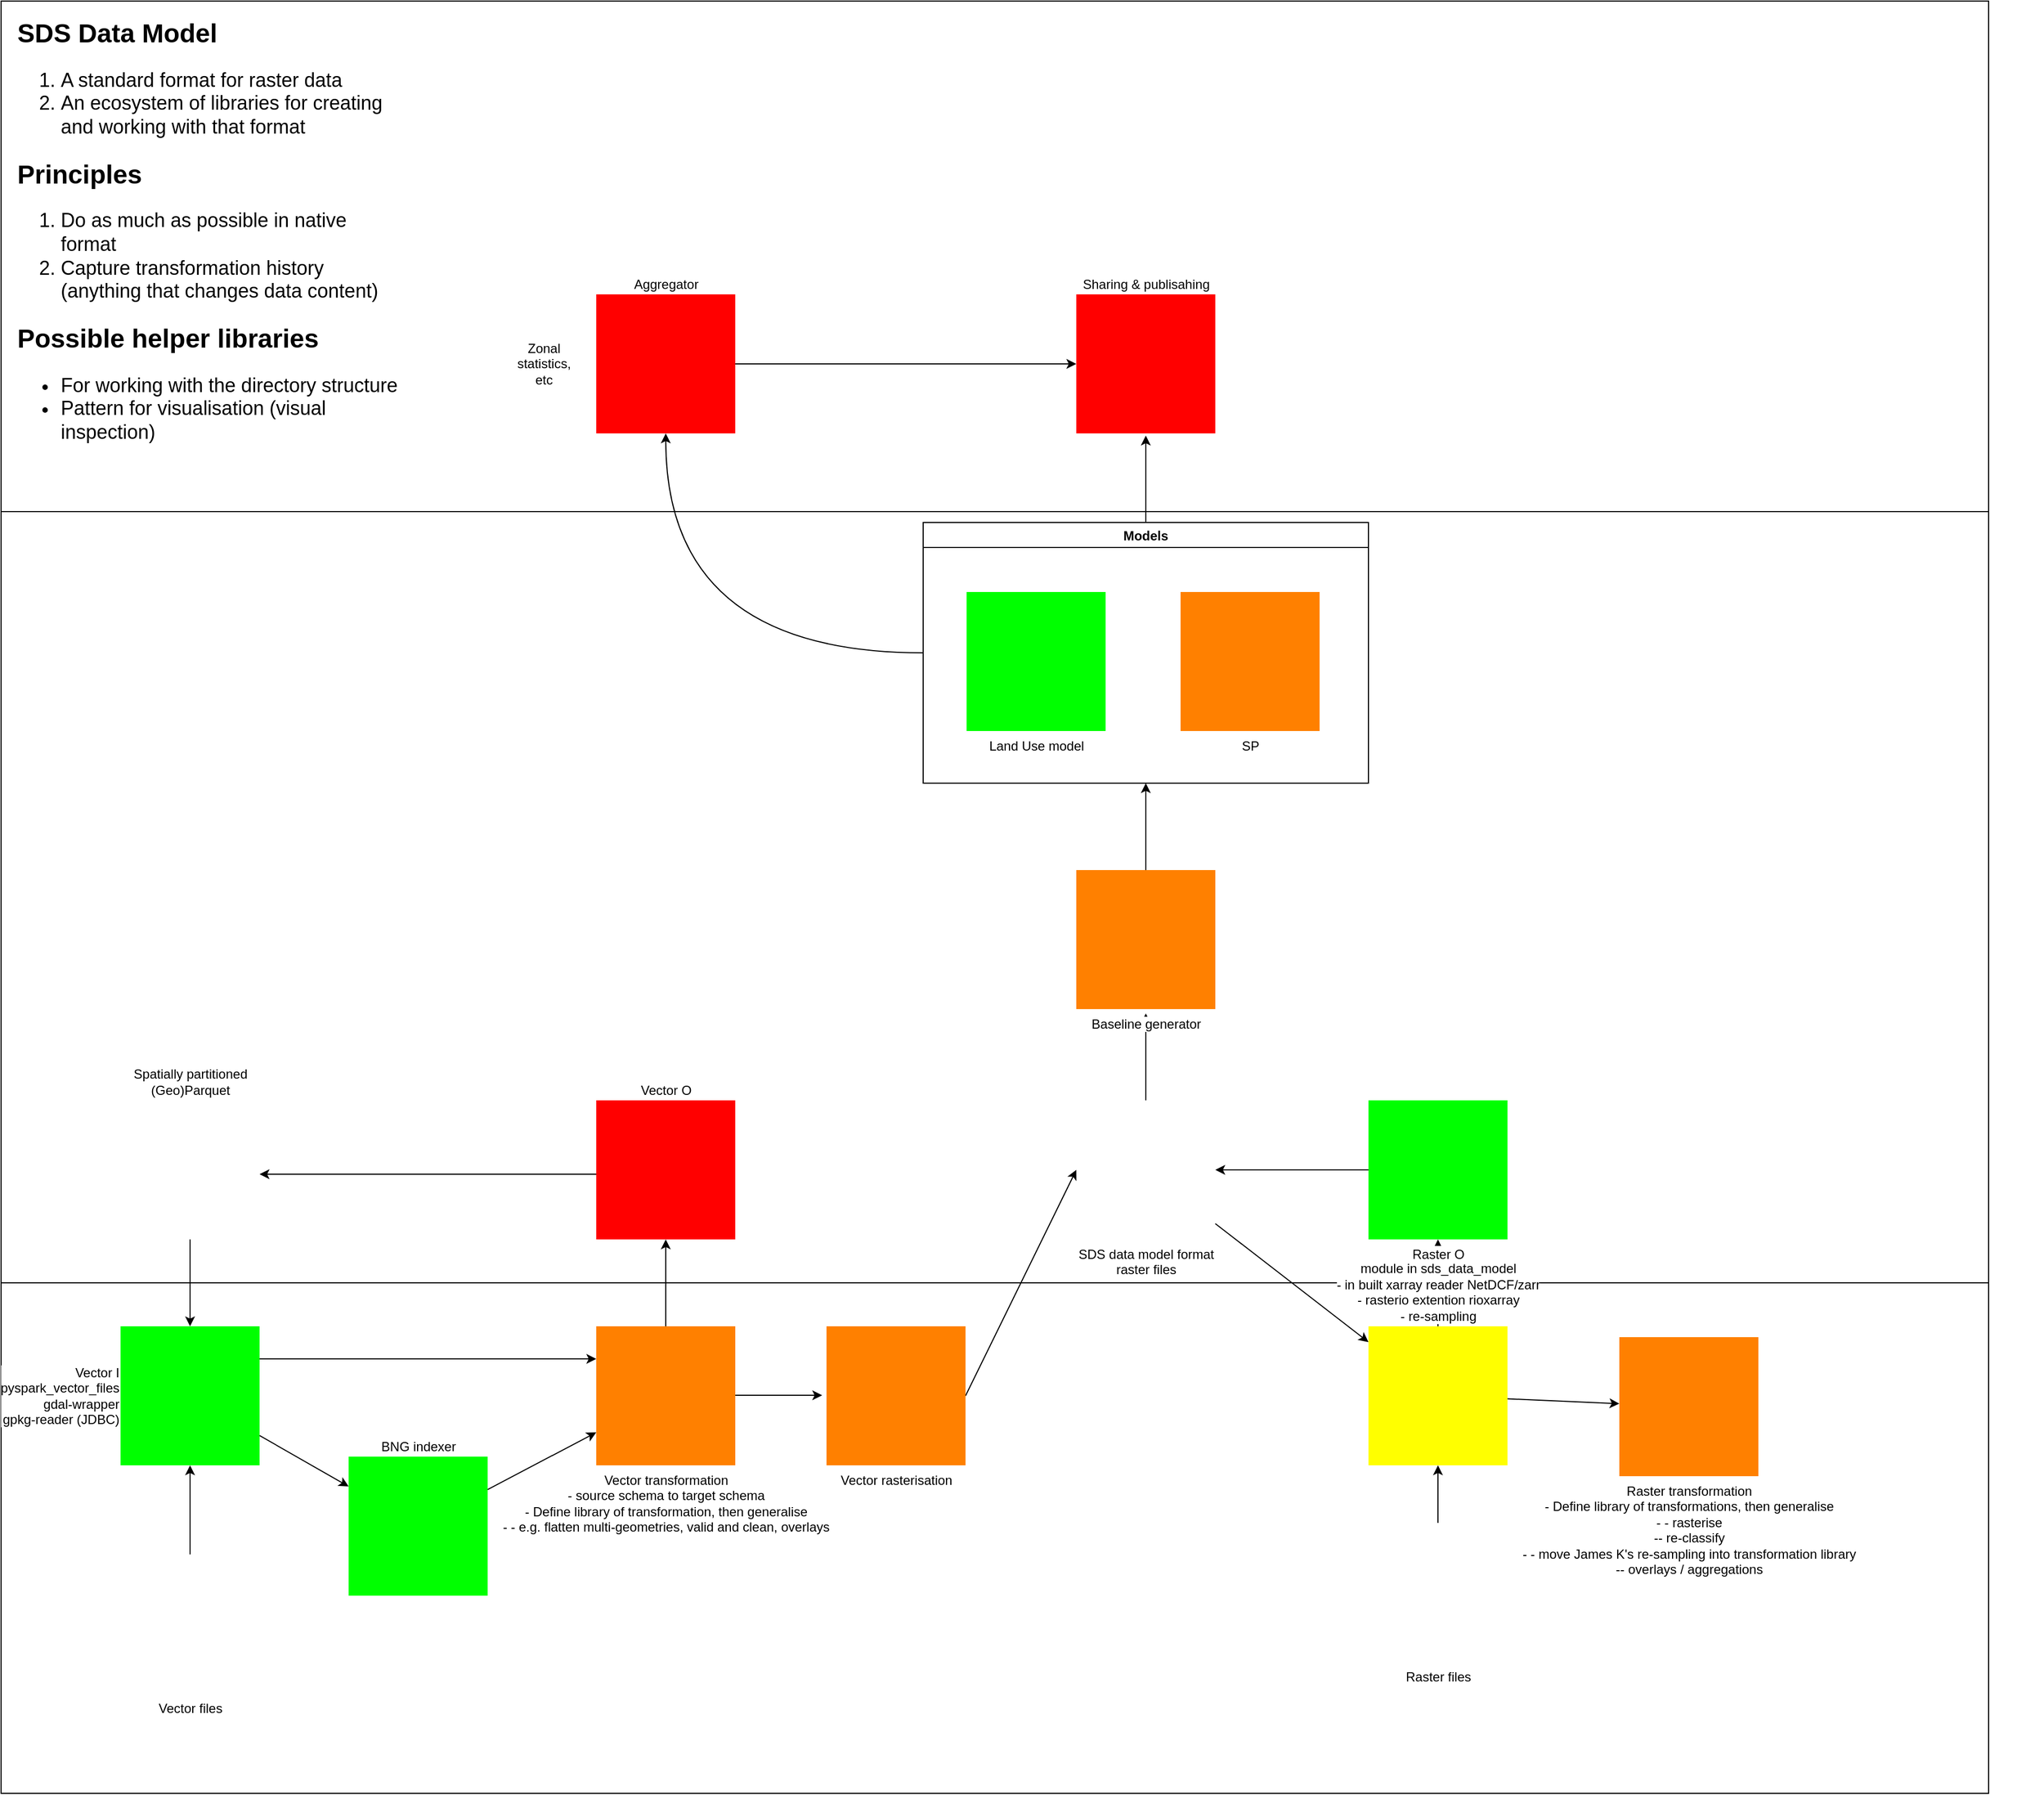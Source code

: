 <mxfile version="20.3.7" type="github">
  <diagram id="CqUPn2uWzYHRTuGjEwln" name="Page-1">
    <mxGraphModel dx="2940" dy="2259" grid="1" gridSize="10" guides="1" tooltips="1" connect="1" arrows="1" fold="1" page="1" pageScale="1" pageWidth="827" pageHeight="1169" math="0" shadow="0">
      <root>
        <mxCell id="0" />
        <mxCell id="1" parent="0" />
        <mxCell id="Nt-MfTzIqreWyTEX4Cc8-52" value="" style="rounded=0;whiteSpace=wrap;html=1;fontSize=24;" vertex="1" parent="1">
          <mxGeometry x="-320" y="-880" width="1830" height="470" as="geometry" />
        </mxCell>
        <mxCell id="Nt-MfTzIqreWyTEX4Cc8-46" value="" style="rounded=0;whiteSpace=wrap;html=1;fontSize=24;" vertex="1" parent="1">
          <mxGeometry x="-320" y="-410" width="1830" height="720" as="geometry" />
        </mxCell>
        <mxCell id="Nt-MfTzIqreWyTEX4Cc8-45" value="" style="rounded=0;whiteSpace=wrap;html=1;fontSize=24;" vertex="1" parent="1">
          <mxGeometry x="-320" y="300" width="1830" height="470" as="geometry" />
        </mxCell>
        <mxCell id="dSyi5RVKGaQ4QqKbwUSH-55" style="edgeStyle=none;rounded=0;orthogonalLoop=1;jettySize=auto;html=1;fontColor=#000000;" parent="1" source="dSyi5RVKGaQ4QqKbwUSH-2" target="dSyi5RVKGaQ4QqKbwUSH-6" edge="1">
          <mxGeometry relative="1" as="geometry" />
        </mxCell>
        <mxCell id="Nt-MfTzIqreWyTEX4Cc8-31" value="" style="edgeStyle=elbowEdgeStyle;rounded=0;orthogonalLoop=1;jettySize=auto;elbow=vertical;html=1;fontSize=24;" edge="1" parent="1" source="dSyi5RVKGaQ4QqKbwUSH-2">
          <mxGeometry relative="1" as="geometry">
            <mxPoint x="1003" y="260" as="targetPoint" />
          </mxGeometry>
        </mxCell>
        <mxCell id="dSyi5RVKGaQ4QqKbwUSH-2" value="Raster I&lt;br&gt;module in sds_data_model&lt;br&gt;- in built xarray reader NetDCF/zarr&lt;br&gt;- rasterio extention rioxarray&lt;br&gt;- re-sampling" style="shape=image;html=1;verticalAlign=bottom;verticalLabelPosition=top;labelBackgroundColor=#ffffff;imageAspect=0;aspect=fixed;image=https://cdn1.iconfinder.com/data/icons/ionicons-fill-vol-2/512/logo-python-128.png;labelPosition=center;align=center;imageBackground=#FFFF00;" parent="1" vertex="1">
          <mxGeometry x="939" y="340" width="128" height="128" as="geometry" />
        </mxCell>
        <mxCell id="Nt-MfTzIqreWyTEX4Cc8-22" style="rounded=0;orthogonalLoop=1;jettySize=auto;html=1;fontSize=24;" edge="1" parent="1" source="dSyi5RVKGaQ4QqKbwUSH-3" target="Nt-MfTzIqreWyTEX4Cc8-20">
          <mxGeometry relative="1" as="geometry" />
        </mxCell>
        <mxCell id="Nt-MfTzIqreWyTEX4Cc8-25" value="" style="edgeStyle=elbowEdgeStyle;rounded=0;orthogonalLoop=1;jettySize=auto;html=1;fontSize=24;elbow=vertical;" edge="1" parent="1" source="dSyi5RVKGaQ4QqKbwUSH-3" target="dSyi5RVKGaQ4QqKbwUSH-4">
          <mxGeometry relative="1" as="geometry">
            <mxPoint x="-2" y="404" as="targetPoint" />
            <Array as="points">
              <mxPoint x="80" y="370" />
            </Array>
          </mxGeometry>
        </mxCell>
        <mxCell id="dSyi5RVKGaQ4QqKbwUSH-3" value="Vector I&lt;br&gt;pyspark_vector_files&lt;br&gt;gdal-wrapper&lt;br&gt;gpkg-reader (JDBC)" style="shape=image;html=1;verticalAlign=middle;verticalLabelPosition=middle;labelBackgroundColor=#ffffff;imageAspect=0;aspect=fixed;image=https://cdn1.iconfinder.com/data/icons/ionicons-fill-vol-2/512/logo-python-128.png;labelPosition=left;align=right;fontColor=#000000;imageBackground=#00FF00;" parent="1" vertex="1">
          <mxGeometry x="-210" y="340" width="128" height="128" as="geometry" />
        </mxCell>
        <mxCell id="dSyi5RVKGaQ4QqKbwUSH-10" value="" style="edgeStyle=orthogonalEdgeStyle;rounded=0;orthogonalLoop=1;jettySize=auto;html=1;" parent="1" source="dSyi5RVKGaQ4QqKbwUSH-4" target="dSyi5RVKGaQ4QqKbwUSH-9" edge="1">
          <mxGeometry relative="1" as="geometry" />
        </mxCell>
        <mxCell id="Nt-MfTzIqreWyTEX4Cc8-28" value="" style="edgeStyle=elbowEdgeStyle;rounded=0;orthogonalLoop=1;jettySize=auto;elbow=vertical;html=1;fontSize=24;" edge="1" parent="1" source="dSyi5RVKGaQ4QqKbwUSH-4">
          <mxGeometry relative="1" as="geometry">
            <mxPoint x="436" y="403.429" as="targetPoint" />
          </mxGeometry>
        </mxCell>
        <mxCell id="dSyi5RVKGaQ4QqKbwUSH-4" value="Vector transformation&lt;br&gt;- source schema to target schema&lt;br&gt;- Define library of transformation, then generalise&lt;br&gt;- - e.g. flatten multi-geometries, valid and clean, overlays" style="shape=image;html=1;verticalAlign=top;verticalLabelPosition=bottom;labelBackgroundColor=#ffffff;imageAspect=0;aspect=fixed;image=https://cdn1.iconfinder.com/data/icons/ionicons-fill-vol-2/512/logo-python-128.png;imageBackground=#FF8000;" parent="1" vertex="1">
          <mxGeometry x="228" y="340" width="128" height="128" as="geometry" />
        </mxCell>
        <mxCell id="dSyi5RVKGaQ4QqKbwUSH-6" value="Raster transformation&lt;br&gt;- Define library of transformations, then generalise&lt;br&gt;- - rasterise&lt;br&gt;-- re-classify&lt;br&gt;- - move James K&#39;s re-sampling into transformation library&lt;br&gt;-- overlays / aggregations" style="shape=image;html=1;verticalAlign=top;verticalLabelPosition=bottom;labelBackgroundColor=#ffffff;imageAspect=0;aspect=fixed;image=https://cdn1.iconfinder.com/data/icons/ionicons-fill-vol-2/512/logo-python-128.png;imageBackground=#FF8000;" parent="1" vertex="1">
          <mxGeometry x="1170" y="350" width="128" height="128" as="geometry" />
        </mxCell>
        <mxCell id="dSyi5RVKGaQ4QqKbwUSH-8" value="&lt;h1&gt;&lt;br&gt;&lt;/h1&gt;" style="text;html=1;strokeColor=none;fillColor=none;spacing=5;spacingTop=-20;whiteSpace=wrap;overflow=hidden;rounded=0;" parent="1" vertex="1">
          <mxGeometry x="420" y="580" width="190" height="120" as="geometry" />
        </mxCell>
        <mxCell id="Nt-MfTzIqreWyTEX4Cc8-26" value="" style="edgeStyle=elbowEdgeStyle;rounded=0;orthogonalLoop=1;jettySize=auto;elbow=vertical;html=1;fontSize=24;" edge="1" parent="1" source="dSyi5RVKGaQ4QqKbwUSH-9" target="Nt-MfTzIqreWyTEX4Cc8-14">
          <mxGeometry relative="1" as="geometry">
            <Array as="points">
              <mxPoint x="80" y="200" />
              <mxPoint x="190" y="210" />
            </Array>
          </mxGeometry>
        </mxCell>
        <mxCell id="dSyi5RVKGaQ4QqKbwUSH-9" value="Vector O" style="shape=image;html=1;verticalAlign=bottom;verticalLabelPosition=top;labelBackgroundColor=#ffffff;imageAspect=0;aspect=fixed;image=https://cdn1.iconfinder.com/data/icons/ionicons-fill-vol-2/512/logo-python-128.png;labelPosition=center;align=center;imageBackground=#FF0000;" parent="1" vertex="1">
          <mxGeometry x="228" y="132" width="128" height="128" as="geometry" />
        </mxCell>
        <mxCell id="dSyi5RVKGaQ4QqKbwUSH-25" value="" style="rounded=0;orthogonalLoop=1;jettySize=auto;html=1;exitX=1;exitY=0.5;exitDx=0;exitDy=0;entryX=0;entryY=0.5;entryDx=0;entryDy=0;" parent="1" source="Nt-MfTzIqreWyTEX4Cc8-29" edge="1" target="dSyi5RVKGaQ4QqKbwUSH-46">
          <mxGeometry relative="1" as="geometry">
            <mxPoint x="650" y="320" as="targetPoint" />
            <mxPoint x="568" y="367.178" as="sourcePoint" />
          </mxGeometry>
        </mxCell>
        <mxCell id="dSyi5RVKGaQ4QqKbwUSH-51" value="" style="edgeStyle=none;rounded=0;orthogonalLoop=1;jettySize=auto;html=1;fontColor=#000000;" parent="1" source="dSyi5RVKGaQ4QqKbwUSH-38" target="dSyi5RVKGaQ4QqKbwUSH-2" edge="1">
          <mxGeometry relative="1" as="geometry" />
        </mxCell>
        <mxCell id="dSyi5RVKGaQ4QqKbwUSH-38" value="Raster files" style="shape=image;html=1;verticalAlign=top;verticalLabelPosition=bottom;labelBackgroundColor=#ffffff;imageAspect=0;aspect=fixed;image=https://cdn1.iconfinder.com/data/icons/100-basic-for-user-interface/32/73-files-128.png" parent="1" vertex="1">
          <mxGeometry x="939" y="521" width="128" height="128" as="geometry" />
        </mxCell>
        <mxCell id="dSyi5RVKGaQ4QqKbwUSH-47" style="edgeStyle=none;rounded=0;orthogonalLoop=1;jettySize=auto;html=1;fontColor=#000000;" parent="1" source="dSyi5RVKGaQ4QqKbwUSH-46" target="dSyi5RVKGaQ4QqKbwUSH-2" edge="1">
          <mxGeometry relative="1" as="geometry" />
        </mxCell>
        <mxCell id="Nt-MfTzIqreWyTEX4Cc8-39" value="" style="edgeStyle=none;rounded=0;orthogonalLoop=1;jettySize=auto;html=1;fontSize=24;elbow=vertical;" edge="1" parent="1" source="dSyi5RVKGaQ4QqKbwUSH-46">
          <mxGeometry relative="1" as="geometry">
            <mxPoint x="734" y="52" as="targetPoint" />
          </mxGeometry>
        </mxCell>
        <mxCell id="dSyi5RVKGaQ4QqKbwUSH-46" value="SDS data model format&lt;br&gt;raster files" style="shape=image;html=1;verticalAlign=top;verticalLabelPosition=bottom;labelBackgroundColor=#ffffff;imageAspect=0;aspect=fixed;image=https://cdn1.iconfinder.com/data/icons/100-basic-for-user-interface/32/73-files-128.png" parent="1" vertex="1">
          <mxGeometry x="670" y="132" width="128" height="128" as="geometry" />
        </mxCell>
        <mxCell id="dSyi5RVKGaQ4QqKbwUSH-63" value="" style="edgeStyle=orthogonalEdgeStyle;curved=1;rounded=0;orthogonalLoop=1;jettySize=auto;html=1;fontColor=#000000;" parent="1" source="dSyi5RVKGaQ4QqKbwUSH-50" target="dSyi5RVKGaQ4QqKbwUSH-60" edge="1">
          <mxGeometry relative="1" as="geometry" />
        </mxCell>
        <mxCell id="Nt-MfTzIqreWyTEX4Cc8-50" value="" style="edgeStyle=none;rounded=0;orthogonalLoop=1;jettySize=auto;html=1;fontSize=24;elbow=vertical;" edge="1" parent="1" source="dSyi5RVKGaQ4QqKbwUSH-50">
          <mxGeometry relative="1" as="geometry">
            <mxPoint x="734" y="-480" as="targetPoint" />
          </mxGeometry>
        </mxCell>
        <mxCell id="dSyi5RVKGaQ4QqKbwUSH-50" value="Models" style="swimlane;fontColor=#000000;" parent="1" vertex="1">
          <mxGeometry x="529" y="-400" width="410" height="240" as="geometry" />
        </mxCell>
        <mxCell id="dSyi5RVKGaQ4QqKbwUSH-15" value="SP" style="shape=image;html=1;verticalAlign=top;verticalLabelPosition=bottom;labelBackgroundColor=#ffffff;imageAspect=0;aspect=fixed;image=https://cdn1.iconfinder.com/data/icons/ionicons-fill-vol-2/512/logo-python-128.png;imageBackground=#FF8000;" parent="dSyi5RVKGaQ4QqKbwUSH-50" vertex="1">
          <mxGeometry x="237" y="64" width="128" height="128" as="geometry" />
        </mxCell>
        <mxCell id="dSyi5RVKGaQ4QqKbwUSH-17" value="Land Use model" style="shape=image;html=1;verticalAlign=top;verticalLabelPosition=bottom;labelBackgroundColor=#ffffff;imageAspect=0;aspect=fixed;image=https://cdn1.iconfinder.com/data/icons/ionicons-fill-vol-2/512/logo-python-128.png;imageBackground=#00FF00;" parent="dSyi5RVKGaQ4QqKbwUSH-50" vertex="1">
          <mxGeometry x="40" y="64" width="128" height="128" as="geometry" />
        </mxCell>
        <mxCell id="Nt-MfTzIqreWyTEX4Cc8-56" value="" style="edgeStyle=none;rounded=0;orthogonalLoop=1;jettySize=auto;html=1;fontSize=24;elbow=vertical;" edge="1" parent="1" source="dSyi5RVKGaQ4QqKbwUSH-60" target="Nt-MfTzIqreWyTEX4Cc8-51">
          <mxGeometry relative="1" as="geometry">
            <mxPoint x="436" y="-546" as="targetPoint" />
          </mxGeometry>
        </mxCell>
        <mxCell id="dSyi5RVKGaQ4QqKbwUSH-60" value="Aggregator" style="shape=image;html=1;verticalAlign=bottom;verticalLabelPosition=top;labelBackgroundColor=#ffffff;imageAspect=0;aspect=fixed;image=https://cdn1.iconfinder.com/data/icons/ionicons-fill-vol-2/512/logo-python-128.png;labelPosition=center;align=center;imageBackground=#FF0000;" parent="1" vertex="1">
          <mxGeometry x="228" y="-610" width="128" height="128" as="geometry" />
        </mxCell>
        <mxCell id="dSyi5RVKGaQ4QqKbwUSH-61" value="Zonal statistics, etc" style="text;html=1;strokeColor=none;fillColor=none;align=center;verticalAlign=middle;whiteSpace=wrap;rounded=0;fontColor=#000000;" parent="1" vertex="1">
          <mxGeometry x="150" y="-561" width="60" height="30" as="geometry" />
        </mxCell>
        <mxCell id="dSyi5RVKGaQ4QqKbwUSH-64" value="&lt;h1&gt;&lt;br&gt;&lt;/h1&gt;" style="text;html=1;strokeColor=none;fillColor=none;spacing=5;spacingTop=-20;whiteSpace=wrap;overflow=hidden;rounded=0;fontColor=#000000;" parent="1" vertex="1">
          <mxGeometry x="1370" y="200" width="190" height="350" as="geometry" />
        </mxCell>
        <mxCell id="Nt-MfTzIqreWyTEX4Cc8-1" value="&lt;h1&gt;&lt;span style=&quot;background-color: initial;&quot;&gt;SDS Data Model&lt;/span&gt;&lt;br&gt;&lt;/h1&gt;&lt;div style=&quot;&quot;&gt;&lt;ol style=&quot;font-size: 18px;&quot;&gt;&lt;li&gt;A standard format for raster data&lt;/li&gt;&lt;li&gt;An ecosystem of libraries for creating and working with that format&lt;/li&gt;&lt;/ol&gt;&lt;div style=&quot;&quot;&gt;&lt;h1 style=&quot;&quot;&gt;&lt;font style=&quot;font-size: 24px;&quot;&gt;Principles&lt;/font&gt;&lt;/h1&gt;&lt;p style=&quot;font-size: 18px;&quot;&gt;&lt;/p&gt;&lt;ol style=&quot;font-size: 18px;&quot;&gt;&lt;li&gt;Do as much as possible in native format&lt;/li&gt;&lt;li&gt;Capture transformation history (anything that changes data content)&lt;/li&gt;&lt;/ol&gt;&lt;div style=&quot;&quot;&gt;&lt;h1 style=&quot;&quot;&gt;&lt;span style=&quot;background-color: initial;&quot;&gt;&lt;font style=&quot;font-size: 24px;&quot;&gt;Possible helper libraries&lt;/font&gt;&lt;/span&gt;&lt;/h1&gt;&lt;h1 style=&quot;font-size: 18px;&quot;&gt;&lt;ul&gt;&lt;li&gt;&lt;span style=&quot;font-weight: normal;&quot;&gt;For working with the directory structure&lt;/span&gt;&lt;/li&gt;&lt;li&gt;&lt;span style=&quot;font-weight: normal;&quot;&gt;Pattern for visualisation (visual inspection)&lt;/span&gt;&lt;/li&gt;&lt;/ul&gt;&lt;/h1&gt;&lt;/div&gt;&lt;p style=&quot;font-size: 18px;&quot;&gt;&lt;/p&gt;&lt;/div&gt;&lt;/div&gt;" style="text;html=1;strokeColor=none;fillColor=none;spacing=5;spacingTop=-20;whiteSpace=wrap;overflow=hidden;rounded=0;" vertex="1" parent="1">
          <mxGeometry x="-310" y="-870" width="360" height="460" as="geometry" />
        </mxCell>
        <mxCell id="Nt-MfTzIqreWyTEX4Cc8-11" value="" style="edgeStyle=orthogonalEdgeStyle;rounded=0;orthogonalLoop=1;jettySize=auto;html=1;fontSize=24;" edge="1" parent="1" source="Nt-MfTzIqreWyTEX4Cc8-9" target="dSyi5RVKGaQ4QqKbwUSH-3">
          <mxGeometry relative="1" as="geometry" />
        </mxCell>
        <mxCell id="Nt-MfTzIqreWyTEX4Cc8-9" value="Vector files" style="shape=image;html=1;verticalAlign=top;verticalLabelPosition=bottom;labelBackgroundColor=#ffffff;imageAspect=0;aspect=fixed;image=https://cdn1.iconfinder.com/data/icons/100-basic-for-user-interface/32/73-files-128.png" vertex="1" parent="1">
          <mxGeometry x="-210" y="550" width="128" height="128" as="geometry" />
        </mxCell>
        <mxCell id="Nt-MfTzIqreWyTEX4Cc8-16" value="" style="edgeStyle=orthogonalEdgeStyle;rounded=0;orthogonalLoop=1;jettySize=auto;html=1;fontSize=24;" edge="1" parent="1" source="Nt-MfTzIqreWyTEX4Cc8-14" target="dSyi5RVKGaQ4QqKbwUSH-3">
          <mxGeometry relative="1" as="geometry" />
        </mxCell>
        <mxCell id="Nt-MfTzIqreWyTEX4Cc8-14" value="Spatially partitioned &lt;br&gt;(Geo)Parquet" style="shape=image;html=1;verticalAlign=bottom;verticalLabelPosition=top;labelBackgroundColor=#ffffff;imageAspect=0;aspect=fixed;image=https://cdn1.iconfinder.com/data/icons/100-basic-for-user-interface/32/73-files-128.png;labelPosition=center;align=center;" vertex="1" parent="1">
          <mxGeometry x="-210" y="132" width="128" height="128" as="geometry" />
        </mxCell>
        <mxCell id="Nt-MfTzIqreWyTEX4Cc8-23" style="edgeStyle=none;rounded=0;orthogonalLoop=1;jettySize=auto;html=1;fontSize=24;" edge="1" parent="1" source="Nt-MfTzIqreWyTEX4Cc8-20" target="dSyi5RVKGaQ4QqKbwUSH-4">
          <mxGeometry relative="1" as="geometry" />
        </mxCell>
        <mxCell id="Nt-MfTzIqreWyTEX4Cc8-20" value="BNG indexer" style="shape=image;html=1;verticalAlign=bottom;verticalLabelPosition=top;labelBackgroundColor=#ffffff;imageAspect=0;aspect=fixed;image=https://cdn1.iconfinder.com/data/icons/ionicons-fill-vol-2/512/logo-python-128.png;labelPosition=center;align=center;fontColor=#000000;imageBackground=#00FF00;" vertex="1" parent="1">
          <mxGeometry y="460" width="128" height="128" as="geometry" />
        </mxCell>
        <mxCell id="Nt-MfTzIqreWyTEX4Cc8-29" value="Vector rasterisation" style="shape=image;html=1;verticalAlign=top;verticalLabelPosition=bottom;labelBackgroundColor=#ffffff;imageAspect=0;aspect=fixed;image=https://cdn1.iconfinder.com/data/icons/ionicons-fill-vol-2/512/logo-python-128.png;imageBackground=#FF8000;" vertex="1" parent="1">
          <mxGeometry x="440" y="340" width="128" height="128" as="geometry" />
        </mxCell>
        <mxCell id="Nt-MfTzIqreWyTEX4Cc8-35" style="edgeStyle=elbowEdgeStyle;rounded=0;orthogonalLoop=1;jettySize=auto;elbow=vertical;html=1;fontSize=24;" edge="1" parent="1" source="Nt-MfTzIqreWyTEX4Cc8-32" target="dSyi5RVKGaQ4QqKbwUSH-46">
          <mxGeometry relative="1" as="geometry" />
        </mxCell>
        <mxCell id="Nt-MfTzIqreWyTEX4Cc8-32" value="Raster O" style="shape=image;html=1;verticalAlign=top;verticalLabelPosition=bottom;labelBackgroundColor=#ffffff;imageAspect=0;aspect=fixed;image=https://cdn1.iconfinder.com/data/icons/ionicons-fill-vol-2/512/logo-python-128.png;imageBackground=#00FF00;" vertex="1" parent="1">
          <mxGeometry x="939" y="132" width="128" height="128" as="geometry" />
        </mxCell>
        <mxCell id="Nt-MfTzIqreWyTEX4Cc8-42" value="" style="edgeStyle=none;rounded=0;orthogonalLoop=1;jettySize=auto;html=1;fontSize=24;elbow=vertical;" edge="1" parent="1" source="dSyi5RVKGaQ4QqKbwUSH-75">
          <mxGeometry relative="1" as="geometry">
            <mxPoint x="734.0" y="-160.0" as="targetPoint" />
          </mxGeometry>
        </mxCell>
        <mxCell id="dSyi5RVKGaQ4QqKbwUSH-75" value="Baseline generator" style="shape=image;html=1;verticalAlign=top;verticalLabelPosition=bottom;labelBackgroundColor=#ffffff;imageAspect=0;aspect=fixed;image=https://cdn1.iconfinder.com/data/icons/ionicons-fill-vol-2/512/logo-python-128.png;imageBackground=#FF8000;" parent="1" vertex="1">
          <mxGeometry x="670" y="-80" width="128" height="128" as="geometry" />
        </mxCell>
        <mxCell id="Nt-MfTzIqreWyTEX4Cc8-51" value="Sharing &amp;amp; publisahing" style="shape=image;html=1;verticalAlign=bottom;verticalLabelPosition=top;labelBackgroundColor=#ffffff;imageAspect=0;aspect=fixed;image=https://cdn1.iconfinder.com/data/icons/ionicons-fill-vol-2/512/logo-python-128.png;labelPosition=center;align=center;imageBackground=#FF0000;" vertex="1" parent="1">
          <mxGeometry x="670" y="-610" width="128" height="128" as="geometry" />
        </mxCell>
      </root>
    </mxGraphModel>
  </diagram>
</mxfile>
